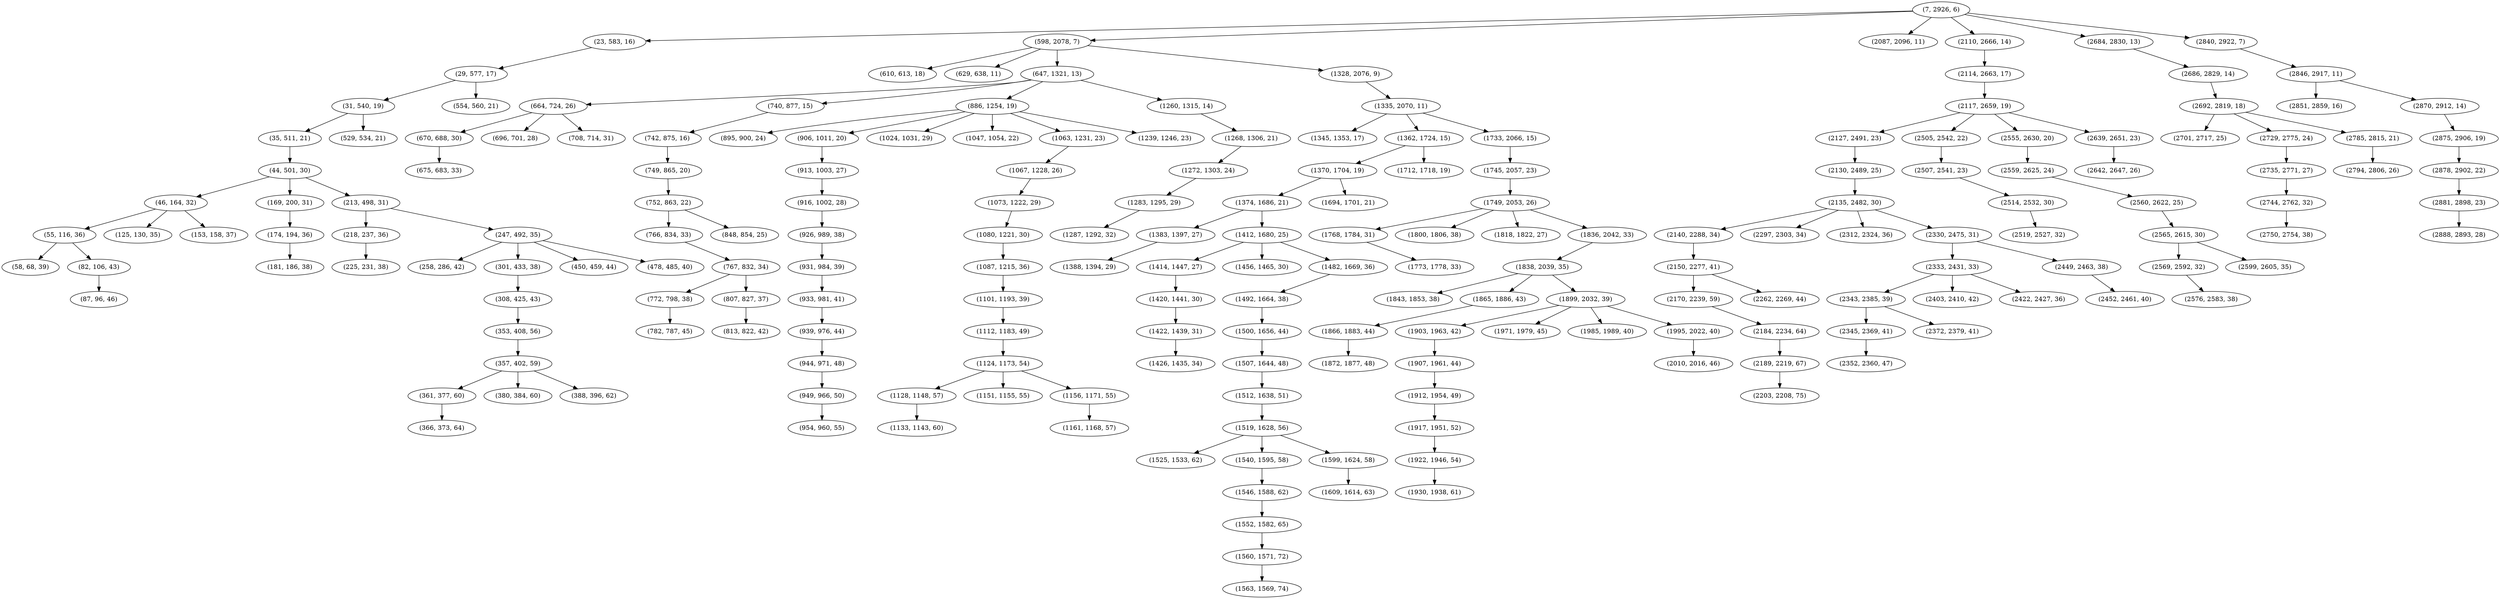 digraph tree {
    "(7, 2926, 6)";
    "(23, 583, 16)";
    "(29, 577, 17)";
    "(31, 540, 19)";
    "(35, 511, 21)";
    "(44, 501, 30)";
    "(46, 164, 32)";
    "(55, 116, 36)";
    "(58, 68, 39)";
    "(82, 106, 43)";
    "(87, 96, 46)";
    "(125, 130, 35)";
    "(153, 158, 37)";
    "(169, 200, 31)";
    "(174, 194, 36)";
    "(181, 186, 38)";
    "(213, 498, 31)";
    "(218, 237, 36)";
    "(225, 231, 38)";
    "(247, 492, 35)";
    "(258, 286, 42)";
    "(301, 433, 38)";
    "(308, 425, 43)";
    "(353, 408, 56)";
    "(357, 402, 59)";
    "(361, 377, 60)";
    "(366, 373, 64)";
    "(380, 384, 60)";
    "(388, 396, 62)";
    "(450, 459, 44)";
    "(478, 485, 40)";
    "(529, 534, 21)";
    "(554, 560, 21)";
    "(598, 2078, 7)";
    "(610, 613, 18)";
    "(629, 638, 11)";
    "(647, 1321, 13)";
    "(664, 724, 26)";
    "(670, 688, 30)";
    "(675, 683, 33)";
    "(696, 701, 28)";
    "(708, 714, 31)";
    "(740, 877, 15)";
    "(742, 875, 16)";
    "(749, 865, 20)";
    "(752, 863, 22)";
    "(766, 834, 33)";
    "(767, 832, 34)";
    "(772, 798, 38)";
    "(782, 787, 45)";
    "(807, 827, 37)";
    "(813, 822, 42)";
    "(848, 854, 25)";
    "(886, 1254, 19)";
    "(895, 900, 24)";
    "(906, 1011, 20)";
    "(913, 1003, 27)";
    "(916, 1002, 28)";
    "(926, 989, 38)";
    "(931, 984, 39)";
    "(933, 981, 41)";
    "(939, 976, 44)";
    "(944, 971, 48)";
    "(949, 966, 50)";
    "(954, 960, 55)";
    "(1024, 1031, 29)";
    "(1047, 1054, 22)";
    "(1063, 1231, 23)";
    "(1067, 1228, 26)";
    "(1073, 1222, 29)";
    "(1080, 1221, 30)";
    "(1087, 1215, 36)";
    "(1101, 1193, 39)";
    "(1112, 1183, 49)";
    "(1124, 1173, 54)";
    "(1128, 1148, 57)";
    "(1133, 1143, 60)";
    "(1151, 1155, 55)";
    "(1156, 1171, 55)";
    "(1161, 1168, 57)";
    "(1239, 1246, 23)";
    "(1260, 1315, 14)";
    "(1268, 1306, 21)";
    "(1272, 1303, 24)";
    "(1283, 1295, 29)";
    "(1287, 1292, 32)";
    "(1328, 2076, 9)";
    "(1335, 2070, 11)";
    "(1345, 1353, 17)";
    "(1362, 1724, 15)";
    "(1370, 1704, 19)";
    "(1374, 1686, 21)";
    "(1383, 1397, 27)";
    "(1388, 1394, 29)";
    "(1412, 1680, 25)";
    "(1414, 1447, 27)";
    "(1420, 1441, 30)";
    "(1422, 1439, 31)";
    "(1426, 1435, 34)";
    "(1456, 1465, 30)";
    "(1482, 1669, 36)";
    "(1492, 1664, 38)";
    "(1500, 1656, 44)";
    "(1507, 1644, 48)";
    "(1512, 1638, 51)";
    "(1519, 1628, 56)";
    "(1525, 1533, 62)";
    "(1540, 1595, 58)";
    "(1546, 1588, 62)";
    "(1552, 1582, 65)";
    "(1560, 1571, 72)";
    "(1563, 1569, 74)";
    "(1599, 1624, 58)";
    "(1609, 1614, 63)";
    "(1694, 1701, 21)";
    "(1712, 1718, 19)";
    "(1733, 2066, 15)";
    "(1745, 2057, 23)";
    "(1749, 2053, 26)";
    "(1768, 1784, 31)";
    "(1773, 1778, 33)";
    "(1800, 1806, 38)";
    "(1818, 1822, 27)";
    "(1836, 2042, 33)";
    "(1838, 2039, 35)";
    "(1843, 1853, 38)";
    "(1865, 1886, 43)";
    "(1866, 1883, 44)";
    "(1872, 1877, 48)";
    "(1899, 2032, 39)";
    "(1903, 1963, 42)";
    "(1907, 1961, 44)";
    "(1912, 1954, 49)";
    "(1917, 1951, 52)";
    "(1922, 1946, 54)";
    "(1930, 1938, 61)";
    "(1971, 1979, 45)";
    "(1985, 1989, 40)";
    "(1995, 2022, 40)";
    "(2010, 2016, 46)";
    "(2087, 2096, 11)";
    "(2110, 2666, 14)";
    "(2114, 2663, 17)";
    "(2117, 2659, 19)";
    "(2127, 2491, 23)";
    "(2130, 2489, 25)";
    "(2135, 2482, 30)";
    "(2140, 2288, 34)";
    "(2150, 2277, 41)";
    "(2170, 2239, 59)";
    "(2184, 2234, 64)";
    "(2189, 2219, 67)";
    "(2203, 2208, 75)";
    "(2262, 2269, 44)";
    "(2297, 2303, 34)";
    "(2312, 2324, 36)";
    "(2330, 2475, 31)";
    "(2333, 2431, 33)";
    "(2343, 2385, 39)";
    "(2345, 2369, 41)";
    "(2352, 2360, 47)";
    "(2372, 2379, 41)";
    "(2403, 2410, 42)";
    "(2422, 2427, 36)";
    "(2449, 2463, 38)";
    "(2452, 2461, 40)";
    "(2505, 2542, 22)";
    "(2507, 2541, 23)";
    "(2514, 2532, 30)";
    "(2519, 2527, 32)";
    "(2555, 2630, 20)";
    "(2559, 2625, 24)";
    "(2560, 2622, 25)";
    "(2565, 2615, 30)";
    "(2569, 2592, 32)";
    "(2576, 2583, 38)";
    "(2599, 2605, 35)";
    "(2639, 2651, 23)";
    "(2642, 2647, 26)";
    "(2684, 2830, 13)";
    "(2686, 2829, 14)";
    "(2692, 2819, 18)";
    "(2701, 2717, 25)";
    "(2729, 2775, 24)";
    "(2735, 2771, 27)";
    "(2744, 2762, 32)";
    "(2750, 2754, 38)";
    "(2785, 2815, 21)";
    "(2794, 2806, 26)";
    "(2840, 2922, 7)";
    "(2846, 2917, 11)";
    "(2851, 2859, 16)";
    "(2870, 2912, 14)";
    "(2875, 2906, 19)";
    "(2878, 2902, 22)";
    "(2881, 2898, 23)";
    "(2888, 2893, 28)";
    "(7, 2926, 6)" -> "(23, 583, 16)";
    "(7, 2926, 6)" -> "(598, 2078, 7)";
    "(7, 2926, 6)" -> "(2087, 2096, 11)";
    "(7, 2926, 6)" -> "(2110, 2666, 14)";
    "(7, 2926, 6)" -> "(2684, 2830, 13)";
    "(7, 2926, 6)" -> "(2840, 2922, 7)";
    "(23, 583, 16)" -> "(29, 577, 17)";
    "(29, 577, 17)" -> "(31, 540, 19)";
    "(29, 577, 17)" -> "(554, 560, 21)";
    "(31, 540, 19)" -> "(35, 511, 21)";
    "(31, 540, 19)" -> "(529, 534, 21)";
    "(35, 511, 21)" -> "(44, 501, 30)";
    "(44, 501, 30)" -> "(46, 164, 32)";
    "(44, 501, 30)" -> "(169, 200, 31)";
    "(44, 501, 30)" -> "(213, 498, 31)";
    "(46, 164, 32)" -> "(55, 116, 36)";
    "(46, 164, 32)" -> "(125, 130, 35)";
    "(46, 164, 32)" -> "(153, 158, 37)";
    "(55, 116, 36)" -> "(58, 68, 39)";
    "(55, 116, 36)" -> "(82, 106, 43)";
    "(82, 106, 43)" -> "(87, 96, 46)";
    "(169, 200, 31)" -> "(174, 194, 36)";
    "(174, 194, 36)" -> "(181, 186, 38)";
    "(213, 498, 31)" -> "(218, 237, 36)";
    "(213, 498, 31)" -> "(247, 492, 35)";
    "(218, 237, 36)" -> "(225, 231, 38)";
    "(247, 492, 35)" -> "(258, 286, 42)";
    "(247, 492, 35)" -> "(301, 433, 38)";
    "(247, 492, 35)" -> "(450, 459, 44)";
    "(247, 492, 35)" -> "(478, 485, 40)";
    "(301, 433, 38)" -> "(308, 425, 43)";
    "(308, 425, 43)" -> "(353, 408, 56)";
    "(353, 408, 56)" -> "(357, 402, 59)";
    "(357, 402, 59)" -> "(361, 377, 60)";
    "(357, 402, 59)" -> "(380, 384, 60)";
    "(357, 402, 59)" -> "(388, 396, 62)";
    "(361, 377, 60)" -> "(366, 373, 64)";
    "(598, 2078, 7)" -> "(610, 613, 18)";
    "(598, 2078, 7)" -> "(629, 638, 11)";
    "(598, 2078, 7)" -> "(647, 1321, 13)";
    "(598, 2078, 7)" -> "(1328, 2076, 9)";
    "(647, 1321, 13)" -> "(664, 724, 26)";
    "(647, 1321, 13)" -> "(740, 877, 15)";
    "(647, 1321, 13)" -> "(886, 1254, 19)";
    "(647, 1321, 13)" -> "(1260, 1315, 14)";
    "(664, 724, 26)" -> "(670, 688, 30)";
    "(664, 724, 26)" -> "(696, 701, 28)";
    "(664, 724, 26)" -> "(708, 714, 31)";
    "(670, 688, 30)" -> "(675, 683, 33)";
    "(740, 877, 15)" -> "(742, 875, 16)";
    "(742, 875, 16)" -> "(749, 865, 20)";
    "(749, 865, 20)" -> "(752, 863, 22)";
    "(752, 863, 22)" -> "(766, 834, 33)";
    "(752, 863, 22)" -> "(848, 854, 25)";
    "(766, 834, 33)" -> "(767, 832, 34)";
    "(767, 832, 34)" -> "(772, 798, 38)";
    "(767, 832, 34)" -> "(807, 827, 37)";
    "(772, 798, 38)" -> "(782, 787, 45)";
    "(807, 827, 37)" -> "(813, 822, 42)";
    "(886, 1254, 19)" -> "(895, 900, 24)";
    "(886, 1254, 19)" -> "(906, 1011, 20)";
    "(886, 1254, 19)" -> "(1024, 1031, 29)";
    "(886, 1254, 19)" -> "(1047, 1054, 22)";
    "(886, 1254, 19)" -> "(1063, 1231, 23)";
    "(886, 1254, 19)" -> "(1239, 1246, 23)";
    "(906, 1011, 20)" -> "(913, 1003, 27)";
    "(913, 1003, 27)" -> "(916, 1002, 28)";
    "(916, 1002, 28)" -> "(926, 989, 38)";
    "(926, 989, 38)" -> "(931, 984, 39)";
    "(931, 984, 39)" -> "(933, 981, 41)";
    "(933, 981, 41)" -> "(939, 976, 44)";
    "(939, 976, 44)" -> "(944, 971, 48)";
    "(944, 971, 48)" -> "(949, 966, 50)";
    "(949, 966, 50)" -> "(954, 960, 55)";
    "(1063, 1231, 23)" -> "(1067, 1228, 26)";
    "(1067, 1228, 26)" -> "(1073, 1222, 29)";
    "(1073, 1222, 29)" -> "(1080, 1221, 30)";
    "(1080, 1221, 30)" -> "(1087, 1215, 36)";
    "(1087, 1215, 36)" -> "(1101, 1193, 39)";
    "(1101, 1193, 39)" -> "(1112, 1183, 49)";
    "(1112, 1183, 49)" -> "(1124, 1173, 54)";
    "(1124, 1173, 54)" -> "(1128, 1148, 57)";
    "(1124, 1173, 54)" -> "(1151, 1155, 55)";
    "(1124, 1173, 54)" -> "(1156, 1171, 55)";
    "(1128, 1148, 57)" -> "(1133, 1143, 60)";
    "(1156, 1171, 55)" -> "(1161, 1168, 57)";
    "(1260, 1315, 14)" -> "(1268, 1306, 21)";
    "(1268, 1306, 21)" -> "(1272, 1303, 24)";
    "(1272, 1303, 24)" -> "(1283, 1295, 29)";
    "(1283, 1295, 29)" -> "(1287, 1292, 32)";
    "(1328, 2076, 9)" -> "(1335, 2070, 11)";
    "(1335, 2070, 11)" -> "(1345, 1353, 17)";
    "(1335, 2070, 11)" -> "(1362, 1724, 15)";
    "(1335, 2070, 11)" -> "(1733, 2066, 15)";
    "(1362, 1724, 15)" -> "(1370, 1704, 19)";
    "(1362, 1724, 15)" -> "(1712, 1718, 19)";
    "(1370, 1704, 19)" -> "(1374, 1686, 21)";
    "(1370, 1704, 19)" -> "(1694, 1701, 21)";
    "(1374, 1686, 21)" -> "(1383, 1397, 27)";
    "(1374, 1686, 21)" -> "(1412, 1680, 25)";
    "(1383, 1397, 27)" -> "(1388, 1394, 29)";
    "(1412, 1680, 25)" -> "(1414, 1447, 27)";
    "(1412, 1680, 25)" -> "(1456, 1465, 30)";
    "(1412, 1680, 25)" -> "(1482, 1669, 36)";
    "(1414, 1447, 27)" -> "(1420, 1441, 30)";
    "(1420, 1441, 30)" -> "(1422, 1439, 31)";
    "(1422, 1439, 31)" -> "(1426, 1435, 34)";
    "(1482, 1669, 36)" -> "(1492, 1664, 38)";
    "(1492, 1664, 38)" -> "(1500, 1656, 44)";
    "(1500, 1656, 44)" -> "(1507, 1644, 48)";
    "(1507, 1644, 48)" -> "(1512, 1638, 51)";
    "(1512, 1638, 51)" -> "(1519, 1628, 56)";
    "(1519, 1628, 56)" -> "(1525, 1533, 62)";
    "(1519, 1628, 56)" -> "(1540, 1595, 58)";
    "(1519, 1628, 56)" -> "(1599, 1624, 58)";
    "(1540, 1595, 58)" -> "(1546, 1588, 62)";
    "(1546, 1588, 62)" -> "(1552, 1582, 65)";
    "(1552, 1582, 65)" -> "(1560, 1571, 72)";
    "(1560, 1571, 72)" -> "(1563, 1569, 74)";
    "(1599, 1624, 58)" -> "(1609, 1614, 63)";
    "(1733, 2066, 15)" -> "(1745, 2057, 23)";
    "(1745, 2057, 23)" -> "(1749, 2053, 26)";
    "(1749, 2053, 26)" -> "(1768, 1784, 31)";
    "(1749, 2053, 26)" -> "(1800, 1806, 38)";
    "(1749, 2053, 26)" -> "(1818, 1822, 27)";
    "(1749, 2053, 26)" -> "(1836, 2042, 33)";
    "(1768, 1784, 31)" -> "(1773, 1778, 33)";
    "(1836, 2042, 33)" -> "(1838, 2039, 35)";
    "(1838, 2039, 35)" -> "(1843, 1853, 38)";
    "(1838, 2039, 35)" -> "(1865, 1886, 43)";
    "(1838, 2039, 35)" -> "(1899, 2032, 39)";
    "(1865, 1886, 43)" -> "(1866, 1883, 44)";
    "(1866, 1883, 44)" -> "(1872, 1877, 48)";
    "(1899, 2032, 39)" -> "(1903, 1963, 42)";
    "(1899, 2032, 39)" -> "(1971, 1979, 45)";
    "(1899, 2032, 39)" -> "(1985, 1989, 40)";
    "(1899, 2032, 39)" -> "(1995, 2022, 40)";
    "(1903, 1963, 42)" -> "(1907, 1961, 44)";
    "(1907, 1961, 44)" -> "(1912, 1954, 49)";
    "(1912, 1954, 49)" -> "(1917, 1951, 52)";
    "(1917, 1951, 52)" -> "(1922, 1946, 54)";
    "(1922, 1946, 54)" -> "(1930, 1938, 61)";
    "(1995, 2022, 40)" -> "(2010, 2016, 46)";
    "(2110, 2666, 14)" -> "(2114, 2663, 17)";
    "(2114, 2663, 17)" -> "(2117, 2659, 19)";
    "(2117, 2659, 19)" -> "(2127, 2491, 23)";
    "(2117, 2659, 19)" -> "(2505, 2542, 22)";
    "(2117, 2659, 19)" -> "(2555, 2630, 20)";
    "(2117, 2659, 19)" -> "(2639, 2651, 23)";
    "(2127, 2491, 23)" -> "(2130, 2489, 25)";
    "(2130, 2489, 25)" -> "(2135, 2482, 30)";
    "(2135, 2482, 30)" -> "(2140, 2288, 34)";
    "(2135, 2482, 30)" -> "(2297, 2303, 34)";
    "(2135, 2482, 30)" -> "(2312, 2324, 36)";
    "(2135, 2482, 30)" -> "(2330, 2475, 31)";
    "(2140, 2288, 34)" -> "(2150, 2277, 41)";
    "(2150, 2277, 41)" -> "(2170, 2239, 59)";
    "(2150, 2277, 41)" -> "(2262, 2269, 44)";
    "(2170, 2239, 59)" -> "(2184, 2234, 64)";
    "(2184, 2234, 64)" -> "(2189, 2219, 67)";
    "(2189, 2219, 67)" -> "(2203, 2208, 75)";
    "(2330, 2475, 31)" -> "(2333, 2431, 33)";
    "(2330, 2475, 31)" -> "(2449, 2463, 38)";
    "(2333, 2431, 33)" -> "(2343, 2385, 39)";
    "(2333, 2431, 33)" -> "(2403, 2410, 42)";
    "(2333, 2431, 33)" -> "(2422, 2427, 36)";
    "(2343, 2385, 39)" -> "(2345, 2369, 41)";
    "(2343, 2385, 39)" -> "(2372, 2379, 41)";
    "(2345, 2369, 41)" -> "(2352, 2360, 47)";
    "(2449, 2463, 38)" -> "(2452, 2461, 40)";
    "(2505, 2542, 22)" -> "(2507, 2541, 23)";
    "(2507, 2541, 23)" -> "(2514, 2532, 30)";
    "(2514, 2532, 30)" -> "(2519, 2527, 32)";
    "(2555, 2630, 20)" -> "(2559, 2625, 24)";
    "(2559, 2625, 24)" -> "(2560, 2622, 25)";
    "(2560, 2622, 25)" -> "(2565, 2615, 30)";
    "(2565, 2615, 30)" -> "(2569, 2592, 32)";
    "(2565, 2615, 30)" -> "(2599, 2605, 35)";
    "(2569, 2592, 32)" -> "(2576, 2583, 38)";
    "(2639, 2651, 23)" -> "(2642, 2647, 26)";
    "(2684, 2830, 13)" -> "(2686, 2829, 14)";
    "(2686, 2829, 14)" -> "(2692, 2819, 18)";
    "(2692, 2819, 18)" -> "(2701, 2717, 25)";
    "(2692, 2819, 18)" -> "(2729, 2775, 24)";
    "(2692, 2819, 18)" -> "(2785, 2815, 21)";
    "(2729, 2775, 24)" -> "(2735, 2771, 27)";
    "(2735, 2771, 27)" -> "(2744, 2762, 32)";
    "(2744, 2762, 32)" -> "(2750, 2754, 38)";
    "(2785, 2815, 21)" -> "(2794, 2806, 26)";
    "(2840, 2922, 7)" -> "(2846, 2917, 11)";
    "(2846, 2917, 11)" -> "(2851, 2859, 16)";
    "(2846, 2917, 11)" -> "(2870, 2912, 14)";
    "(2870, 2912, 14)" -> "(2875, 2906, 19)";
    "(2875, 2906, 19)" -> "(2878, 2902, 22)";
    "(2878, 2902, 22)" -> "(2881, 2898, 23)";
    "(2881, 2898, 23)" -> "(2888, 2893, 28)";
}
